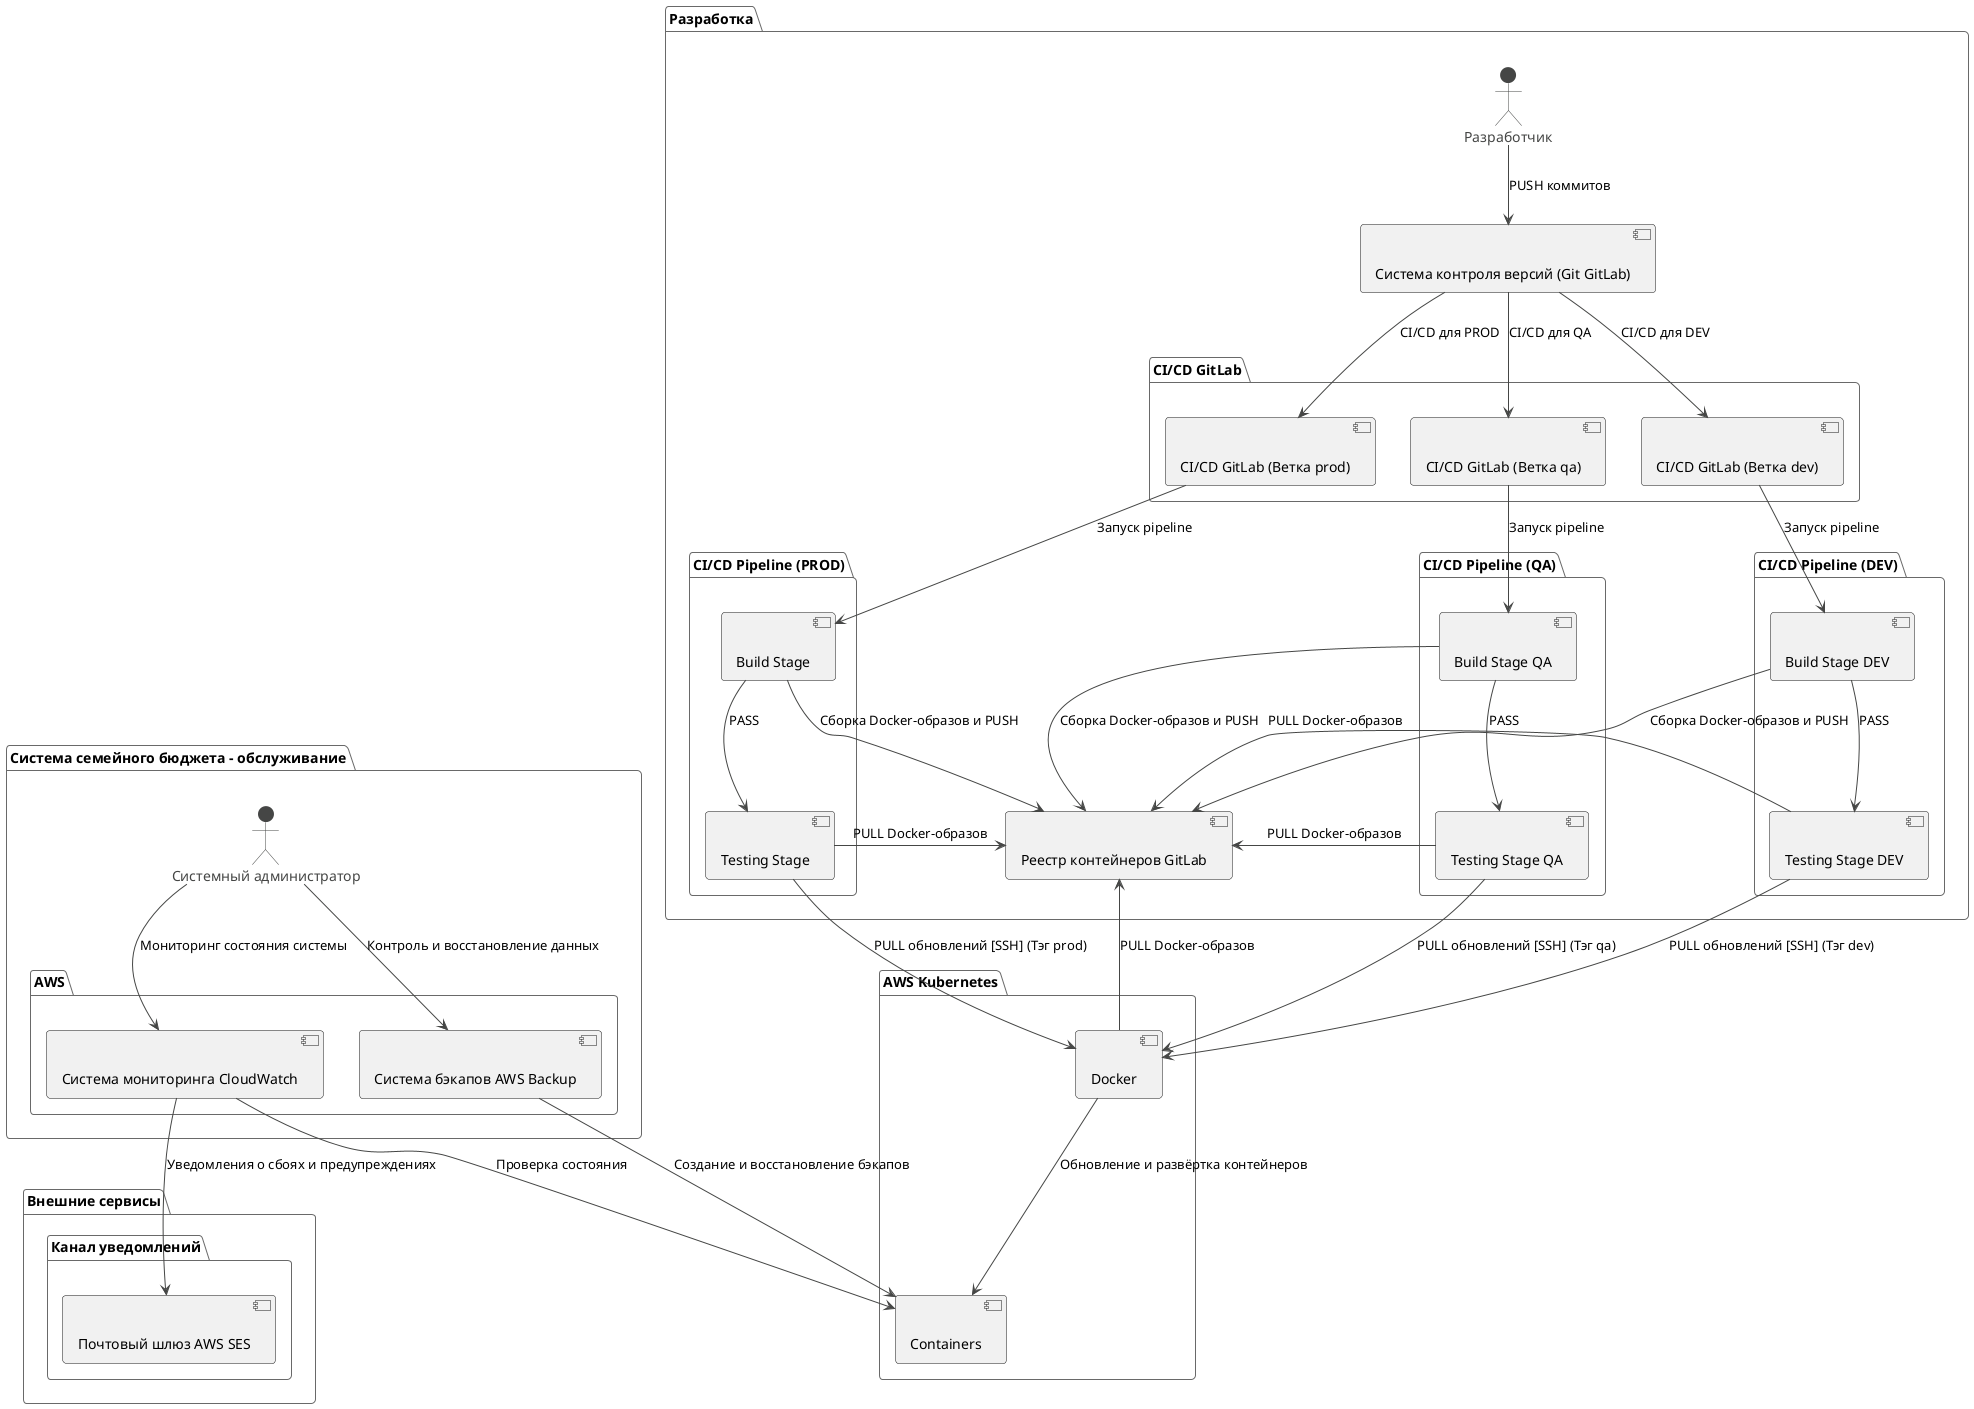 @startuml maintenance
!theme vibrant

package "AWS Kubernetes" as k8s {
  [Docker] as docker << (C, #FFAAAA) >>
  [Containers] as containers << (C, #FFAAAA) >>
}

package "Система семейного бюджета - обслуживание" as maintenance {
    actor "Системный администратор" as sys_admin
    package "AWS" as cloud {
      [Система мониторинга CloudWatch] as monitoring_service << (C, #FFAAAA) >>
      [Система бэкапов AWS Backup] as backup_service << (C, #FFAAAA) >>
    }
}

package "Внешние сервисы" as outer_services {
    package "Канал уведомлений" as notifications {
        [Почтовый шлюз AWS SES] as email_service << (C, #FFAAAA) >>
    }
}

package "Разработка" as development {
    actor "Разработчик" as developer
    [Система контроля версий (Git GitLab)] as vcs << (C, #FFAAAA) >>
    
    package "CI/CD GitLab" as cicd {
      [CI/CD GitLab (Ветка prod)] as cicd_prod << (C, #FFAAAA) >>
      [CI/CD GitLab (Ветка qa)] as cicd_qa << (C, #FFAAAA) >>
      [CI/CD GitLab (Ветка dev)] as cicd_dev << (C, #FFAAAA) >>
    }
    
    package "CI/CD Pipeline (PROD)" as build_prod {
      [Build Stage] as buildstage_prod << (C, #FFAAAA) >>
      [Testing Stage] as testingstage_prod << (C, #FFAAAA) >>
    }
    
    package "CI/CD Pipeline (QA)" as build_qa {
      [Build Stage QA] as buildstage_qa << (C, #FFAAAA) >>
      [Testing Stage QA] as testingstage_qa << (C, #FFAAAA) >>
    }
    
    package "CI/CD Pipeline (DEV)" as build_dev {
      [Build Stage DEV] as buildstage_dev << (C, #FFAAAA) >>
      [Testing Stage DEV] as testingstage_dev << (C, #FFAAAA) >>
    }

    [Реестр контейнеров GitLab] as containeregistry << (C, #FFAAAA) >>
}

sys_admin --> monitoring_service : "Мониторинг состояния системы"
sys_admin --> backup_service : "Контроль и восстановление данных"
monitoring_service --> email_service : "Уведомления о сбоях и предупреждениях"
developer --> vcs : "PUSH коммитов"
vcs --> cicd_prod : "CI/CD для PROD"
vcs --> cicd_qa : "CI/CD для QA"
vcs --> cicd_dev : "CI/CD для DEV"

cicd_prod --> buildstage_prod : "Запуск pipeline"
cicd_qa --> buildstage_qa : "Запуск pipeline"
cicd_dev --> buildstage_dev : "Запуск pipeline"

buildstage_prod --> containeregistry : "Сборка Docker-образов и PUSH"
buildstage_qa --> containeregistry : "Сборка Docker-образов и PUSH"
buildstage_dev --> containeregistry : "Сборка Docker-образов и PUSH"

containeregistry <-- testingstage_prod : "PULL Docker-образов"
containeregistry <-- testingstage_qa : "PULL Docker-образов"
containeregistry <-- testingstage_dev : "PULL Docker-образов"

buildstage_prod --> testingstage_prod : "PASS"
buildstage_qa --> testingstage_qa : "PASS"
buildstage_dev --> testingstage_dev : "PASS"

testingstage_prod --> docker : "PULL обновлений [SSH] (Тэг prod)"
testingstage_qa --> docker : "PULL обновлений [SSH] (Тэг qa)"
testingstage_dev --> docker : "PULL обновлений [SSH] (Тэг dev)"

docker --> containeregistry : "PULL Docker-образов"
docker --> containers : "Обновление и развёртка контейнеров"

monitoring_service --> containers : "Проверка состояния"
backup_service --> containers : "Создание и восстановление бэкапов"

@enduml
